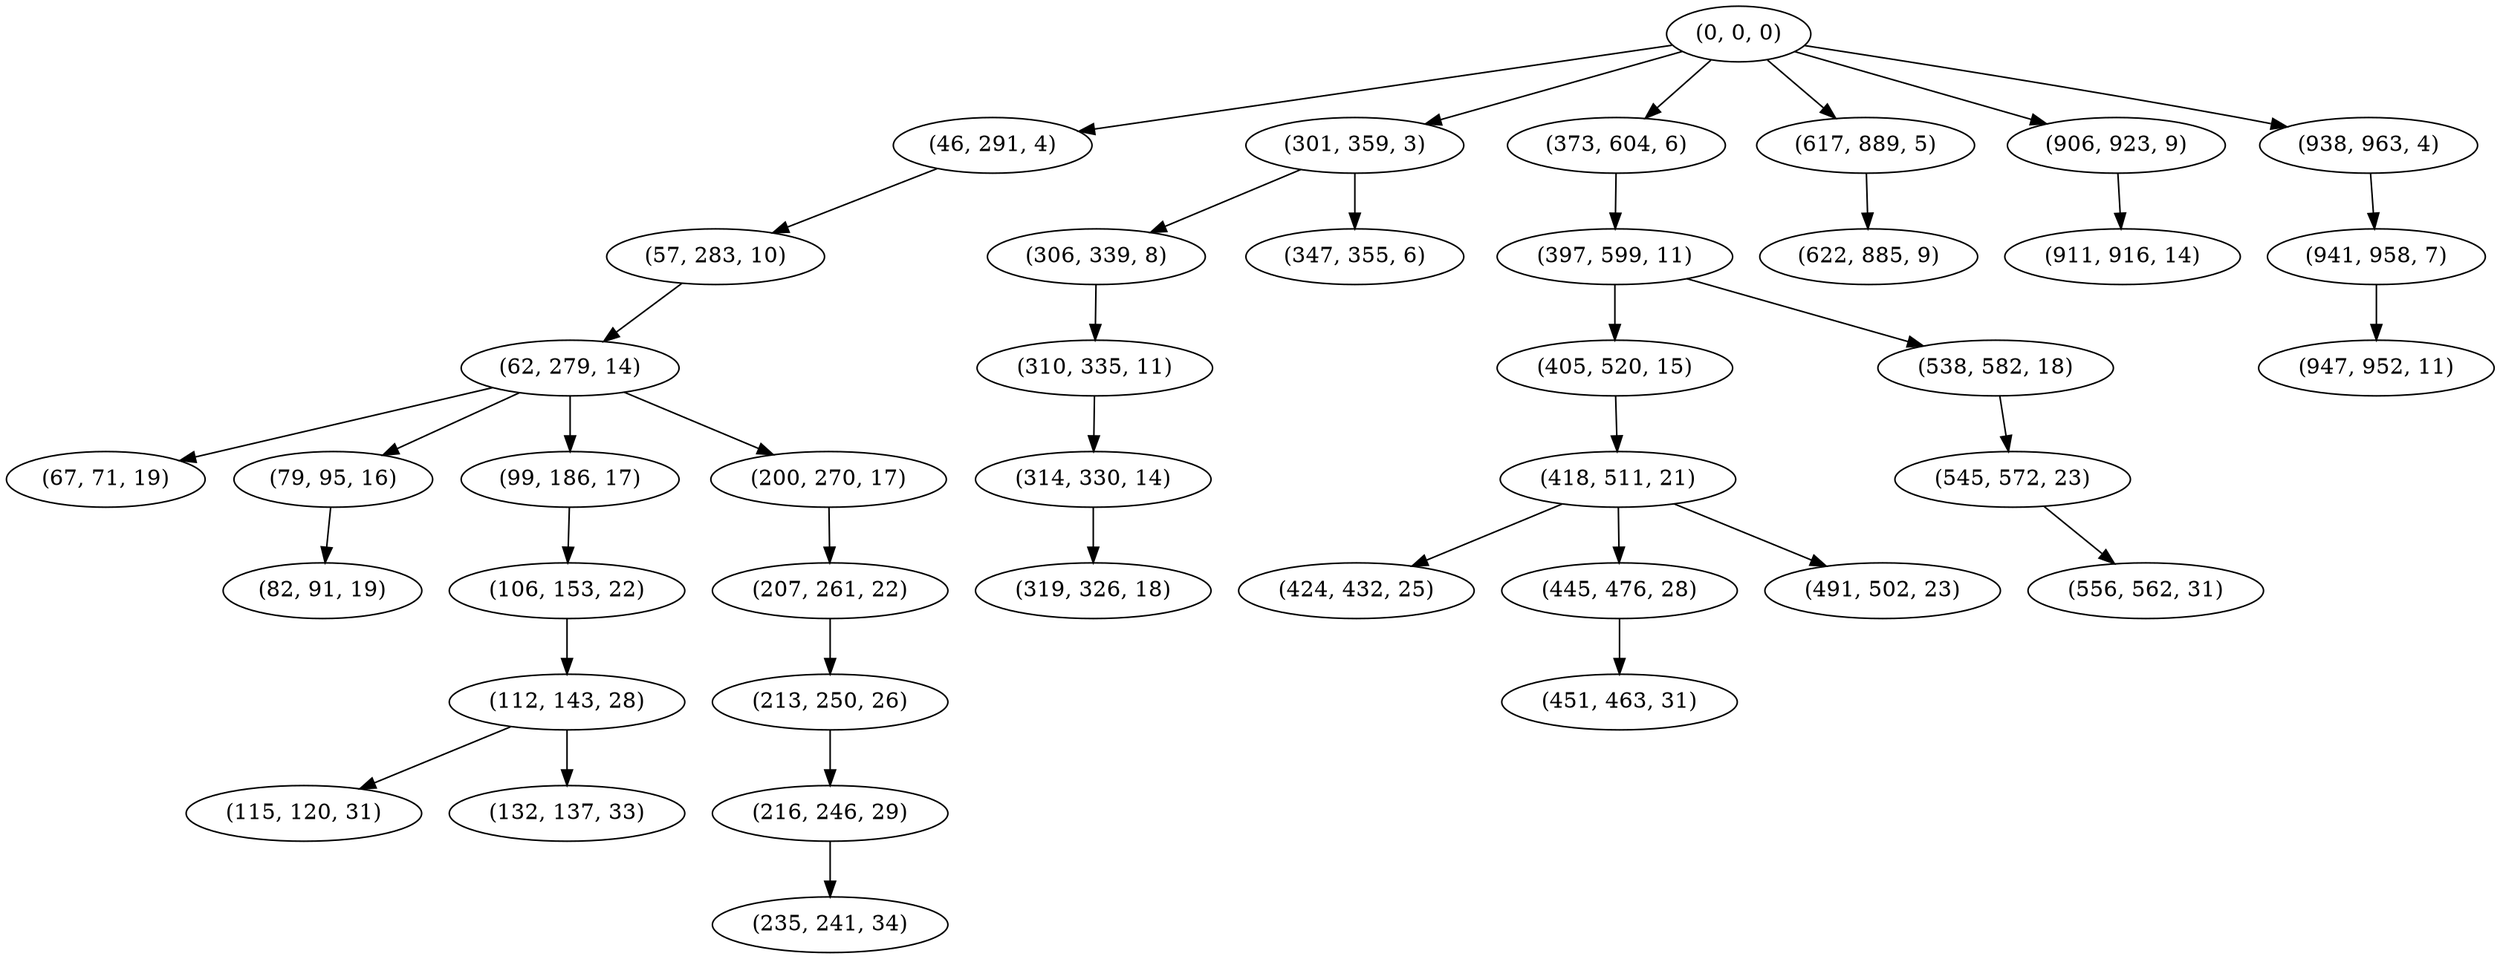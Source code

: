 digraph tree {
    "(0, 0, 0)";
    "(46, 291, 4)";
    "(57, 283, 10)";
    "(62, 279, 14)";
    "(67, 71, 19)";
    "(79, 95, 16)";
    "(82, 91, 19)";
    "(99, 186, 17)";
    "(106, 153, 22)";
    "(112, 143, 28)";
    "(115, 120, 31)";
    "(132, 137, 33)";
    "(200, 270, 17)";
    "(207, 261, 22)";
    "(213, 250, 26)";
    "(216, 246, 29)";
    "(235, 241, 34)";
    "(301, 359, 3)";
    "(306, 339, 8)";
    "(310, 335, 11)";
    "(314, 330, 14)";
    "(319, 326, 18)";
    "(347, 355, 6)";
    "(373, 604, 6)";
    "(397, 599, 11)";
    "(405, 520, 15)";
    "(418, 511, 21)";
    "(424, 432, 25)";
    "(445, 476, 28)";
    "(451, 463, 31)";
    "(491, 502, 23)";
    "(538, 582, 18)";
    "(545, 572, 23)";
    "(556, 562, 31)";
    "(617, 889, 5)";
    "(622, 885, 9)";
    "(906, 923, 9)";
    "(911, 916, 14)";
    "(938, 963, 4)";
    "(941, 958, 7)";
    "(947, 952, 11)";
    "(0, 0, 0)" -> "(46, 291, 4)";
    "(0, 0, 0)" -> "(301, 359, 3)";
    "(0, 0, 0)" -> "(373, 604, 6)";
    "(0, 0, 0)" -> "(617, 889, 5)";
    "(0, 0, 0)" -> "(906, 923, 9)";
    "(0, 0, 0)" -> "(938, 963, 4)";
    "(46, 291, 4)" -> "(57, 283, 10)";
    "(57, 283, 10)" -> "(62, 279, 14)";
    "(62, 279, 14)" -> "(67, 71, 19)";
    "(62, 279, 14)" -> "(79, 95, 16)";
    "(62, 279, 14)" -> "(99, 186, 17)";
    "(62, 279, 14)" -> "(200, 270, 17)";
    "(79, 95, 16)" -> "(82, 91, 19)";
    "(99, 186, 17)" -> "(106, 153, 22)";
    "(106, 153, 22)" -> "(112, 143, 28)";
    "(112, 143, 28)" -> "(115, 120, 31)";
    "(112, 143, 28)" -> "(132, 137, 33)";
    "(200, 270, 17)" -> "(207, 261, 22)";
    "(207, 261, 22)" -> "(213, 250, 26)";
    "(213, 250, 26)" -> "(216, 246, 29)";
    "(216, 246, 29)" -> "(235, 241, 34)";
    "(301, 359, 3)" -> "(306, 339, 8)";
    "(301, 359, 3)" -> "(347, 355, 6)";
    "(306, 339, 8)" -> "(310, 335, 11)";
    "(310, 335, 11)" -> "(314, 330, 14)";
    "(314, 330, 14)" -> "(319, 326, 18)";
    "(373, 604, 6)" -> "(397, 599, 11)";
    "(397, 599, 11)" -> "(405, 520, 15)";
    "(397, 599, 11)" -> "(538, 582, 18)";
    "(405, 520, 15)" -> "(418, 511, 21)";
    "(418, 511, 21)" -> "(424, 432, 25)";
    "(418, 511, 21)" -> "(445, 476, 28)";
    "(418, 511, 21)" -> "(491, 502, 23)";
    "(445, 476, 28)" -> "(451, 463, 31)";
    "(538, 582, 18)" -> "(545, 572, 23)";
    "(545, 572, 23)" -> "(556, 562, 31)";
    "(617, 889, 5)" -> "(622, 885, 9)";
    "(906, 923, 9)" -> "(911, 916, 14)";
    "(938, 963, 4)" -> "(941, 958, 7)";
    "(941, 958, 7)" -> "(947, 952, 11)";
}
